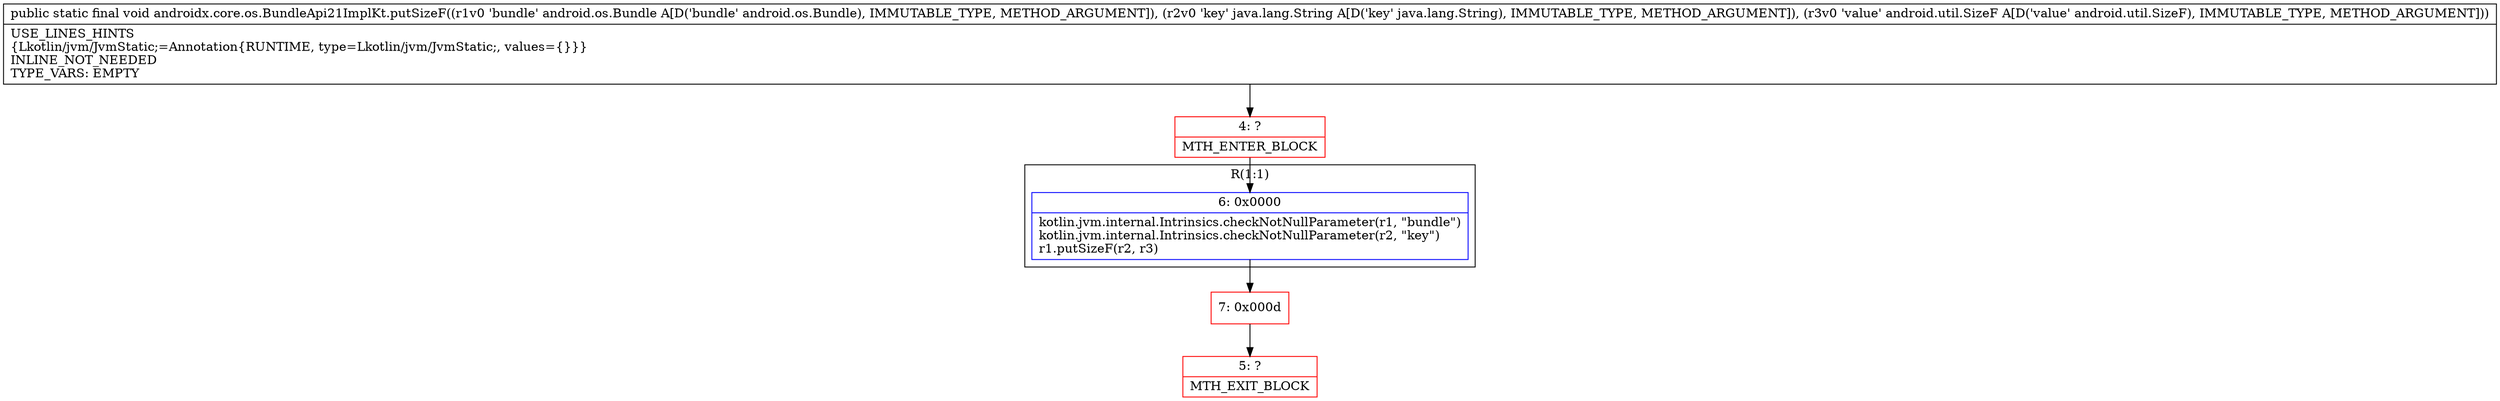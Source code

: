 digraph "CFG forandroidx.core.os.BundleApi21ImplKt.putSizeF(Landroid\/os\/Bundle;Ljava\/lang\/String;Landroid\/util\/SizeF;)V" {
subgraph cluster_Region_683488607 {
label = "R(1:1)";
node [shape=record,color=blue];
Node_6 [shape=record,label="{6\:\ 0x0000|kotlin.jvm.internal.Intrinsics.checkNotNullParameter(r1, \"bundle\")\lkotlin.jvm.internal.Intrinsics.checkNotNullParameter(r2, \"key\")\lr1.putSizeF(r2, r3)\l}"];
}
Node_4 [shape=record,color=red,label="{4\:\ ?|MTH_ENTER_BLOCK\l}"];
Node_7 [shape=record,color=red,label="{7\:\ 0x000d}"];
Node_5 [shape=record,color=red,label="{5\:\ ?|MTH_EXIT_BLOCK\l}"];
MethodNode[shape=record,label="{public static final void androidx.core.os.BundleApi21ImplKt.putSizeF((r1v0 'bundle' android.os.Bundle A[D('bundle' android.os.Bundle), IMMUTABLE_TYPE, METHOD_ARGUMENT]), (r2v0 'key' java.lang.String A[D('key' java.lang.String), IMMUTABLE_TYPE, METHOD_ARGUMENT]), (r3v0 'value' android.util.SizeF A[D('value' android.util.SizeF), IMMUTABLE_TYPE, METHOD_ARGUMENT]))  | USE_LINES_HINTS\l\{Lkotlin\/jvm\/JvmStatic;=Annotation\{RUNTIME, type=Lkotlin\/jvm\/JvmStatic;, values=\{\}\}\}\lINLINE_NOT_NEEDED\lTYPE_VARS: EMPTY\l}"];
MethodNode -> Node_4;Node_6 -> Node_7;
Node_4 -> Node_6;
Node_7 -> Node_5;
}

